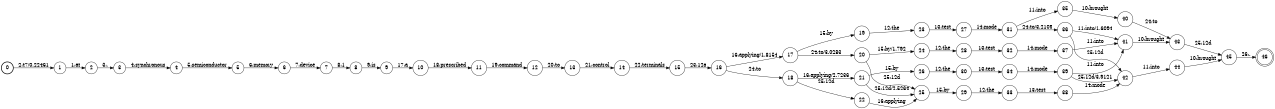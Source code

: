 digraph FST {
rankdir = LR;
size = "8.5,11";
label = "";
center = 1;
orientation = Portrait;
ranksep = "0.4";
nodesep = "0.25";
0 [label = "0", shape = circle, style = bold, fontsize = 14]
	0 -> 1 [label = "2:t7/0.22461", fontsize = 14];
1 [label = "1", shape = circle, style = solid, fontsize = 14]
	1 -> 2 [label = "1:at", fontsize = 14];
2 [label = "2", shape = circle, style = solid, fontsize = 14]
	2 -> 3 [label = "3:,", fontsize = 14];
3 [label = "3", shape = circle, style = solid, fontsize = 14]
	3 -> 4 [label = "4:synchronous", fontsize = 14];
4 [label = "4", shape = circle, style = solid, fontsize = 14]
	4 -> 5 [label = "5:semiconductor", fontsize = 14];
5 [label = "5", shape = circle, style = solid, fontsize = 14]
	5 -> 6 [label = "6:memory", fontsize = 14];
6 [label = "6", shape = circle, style = solid, fontsize = 14]
	6 -> 7 [label = "7:device", fontsize = 14];
7 [label = "7", shape = circle, style = solid, fontsize = 14]
	7 -> 8 [label = "8:1", fontsize = 14];
8 [label = "8", shape = circle, style = solid, fontsize = 14]
	8 -> 9 [label = "9:is", fontsize = 14];
9 [label = "9", shape = circle, style = solid, fontsize = 14]
	9 -> 10 [label = "17:a", fontsize = 14];
10 [label = "10", shape = circle, style = solid, fontsize = 14]
	10 -> 11 [label = "18:prescribed", fontsize = 14];
11 [label = "11", shape = circle, style = solid, fontsize = 14]
	11 -> 12 [label = "19:command", fontsize = 14];
12 [label = "12", shape = circle, style = solid, fontsize = 14]
	12 -> 13 [label = "20:to", fontsize = 14];
13 [label = "13", shape = circle, style = solid, fontsize = 14]
	13 -> 14 [label = "21:control", fontsize = 14];
14 [label = "14", shape = circle, style = solid, fontsize = 14]
	14 -> 15 [label = "22:terminals", fontsize = 14];
15 [label = "15", shape = circle, style = solid, fontsize = 14]
	15 -> 16 [label = "23:12a", fontsize = 14];
16 [label = "16", shape = circle, style = solid, fontsize = 14]
	16 -> 17 [label = "16:applying/1.8154", fontsize = 14];
	16 -> 18 [label = "24:to", fontsize = 14];
17 [label = "17", shape = circle, style = solid, fontsize = 14]
	17 -> 19 [label = "15:by", fontsize = 14];
	17 -> 20 [label = "24:to/3.0283", fontsize = 14];
18 [label = "18", shape = circle, style = solid, fontsize = 14]
	18 -> 21 [label = "16:applying/2.7236", fontsize = 14];
	18 -> 22 [label = "25:12d", fontsize = 14];
19 [label = "19", shape = circle, style = solid, fontsize = 14]
	19 -> 23 [label = "12:the", fontsize = 14];
20 [label = "20", shape = circle, style = solid, fontsize = 14]
	20 -> 24 [label = "15:by/1.792", fontsize = 14];
	20 -> 25 [label = "25:12d", fontsize = 14];
21 [label = "21", shape = circle, style = solid, fontsize = 14]
	21 -> 26 [label = "15:by", fontsize = 14];
	21 -> 25 [label = "25:12d/2.5264", fontsize = 14];
22 [label = "22", shape = circle, style = solid, fontsize = 14]
	22 -> 25 [label = "16:applying", fontsize = 14];
23 [label = "23", shape = circle, style = solid, fontsize = 14]
	23 -> 27 [label = "13:test", fontsize = 14];
24 [label = "24", shape = circle, style = solid, fontsize = 14]
	24 -> 28 [label = "12:the", fontsize = 14];
25 [label = "25", shape = circle, style = solid, fontsize = 14]
	25 -> 29 [label = "15:by", fontsize = 14];
26 [label = "26", shape = circle, style = solid, fontsize = 14]
	26 -> 30 [label = "12:the", fontsize = 14];
27 [label = "27", shape = circle, style = solid, fontsize = 14]
	27 -> 31 [label = "14:mode", fontsize = 14];
28 [label = "28", shape = circle, style = solid, fontsize = 14]
	28 -> 32 [label = "13:test", fontsize = 14];
29 [label = "29", shape = circle, style = solid, fontsize = 14]
	29 -> 33 [label = "12:the", fontsize = 14];
30 [label = "30", shape = circle, style = solid, fontsize = 14]
	30 -> 34 [label = "13:test", fontsize = 14];
31 [label = "31", shape = circle, style = solid, fontsize = 14]
	31 -> 35 [label = "11:into", fontsize = 14];
	31 -> 36 [label = "24:to/3.2109", fontsize = 14];
32 [label = "32", shape = circle, style = solid, fontsize = 14]
	32 -> 37 [label = "14:mode", fontsize = 14];
33 [label = "33", shape = circle, style = solid, fontsize = 14]
	33 -> 38 [label = "13:test", fontsize = 14];
34 [label = "34", shape = circle, style = solid, fontsize = 14]
	34 -> 39 [label = "14:mode", fontsize = 14];
35 [label = "35", shape = circle, style = solid, fontsize = 14]
	35 -> 40 [label = "10:brought", fontsize = 14];
36 [label = "36", shape = circle, style = solid, fontsize = 14]
	36 -> 41 [label = "11:into/1.6094", fontsize = 14];
	36 -> 42 [label = "25:12d", fontsize = 14];
37 [label = "37", shape = circle, style = solid, fontsize = 14]
	37 -> 41 [label = "11:into", fontsize = 14];
38 [label = "38", shape = circle, style = solid, fontsize = 14]
	38 -> 42 [label = "14:mode", fontsize = 14];
39 [label = "39", shape = circle, style = solid, fontsize = 14]
	39 -> 41 [label = "11:into", fontsize = 14];
	39 -> 42 [label = "25:12d/3.9121", fontsize = 14];
40 [label = "40", shape = circle, style = solid, fontsize = 14]
	40 -> 43 [label = "24:to", fontsize = 14];
41 [label = "41", shape = circle, style = solid, fontsize = 14]
	41 -> 43 [label = "10:brought", fontsize = 14];
42 [label = "42", shape = circle, style = solid, fontsize = 14]
	42 -> 44 [label = "11:into", fontsize = 14];
43 [label = "43", shape = circle, style = solid, fontsize = 14]
	43 -> 45 [label = "25:12d", fontsize = 14];
44 [label = "44", shape = circle, style = solid, fontsize = 14]
	44 -> 45 [label = "10:brought", fontsize = 14];
45 [label = "45", shape = circle, style = solid, fontsize = 14]
	45 -> 46 [label = "26:.", fontsize = 14];
46 [label = "46", shape = doublecircle, style = solid, fontsize = 14]
}
